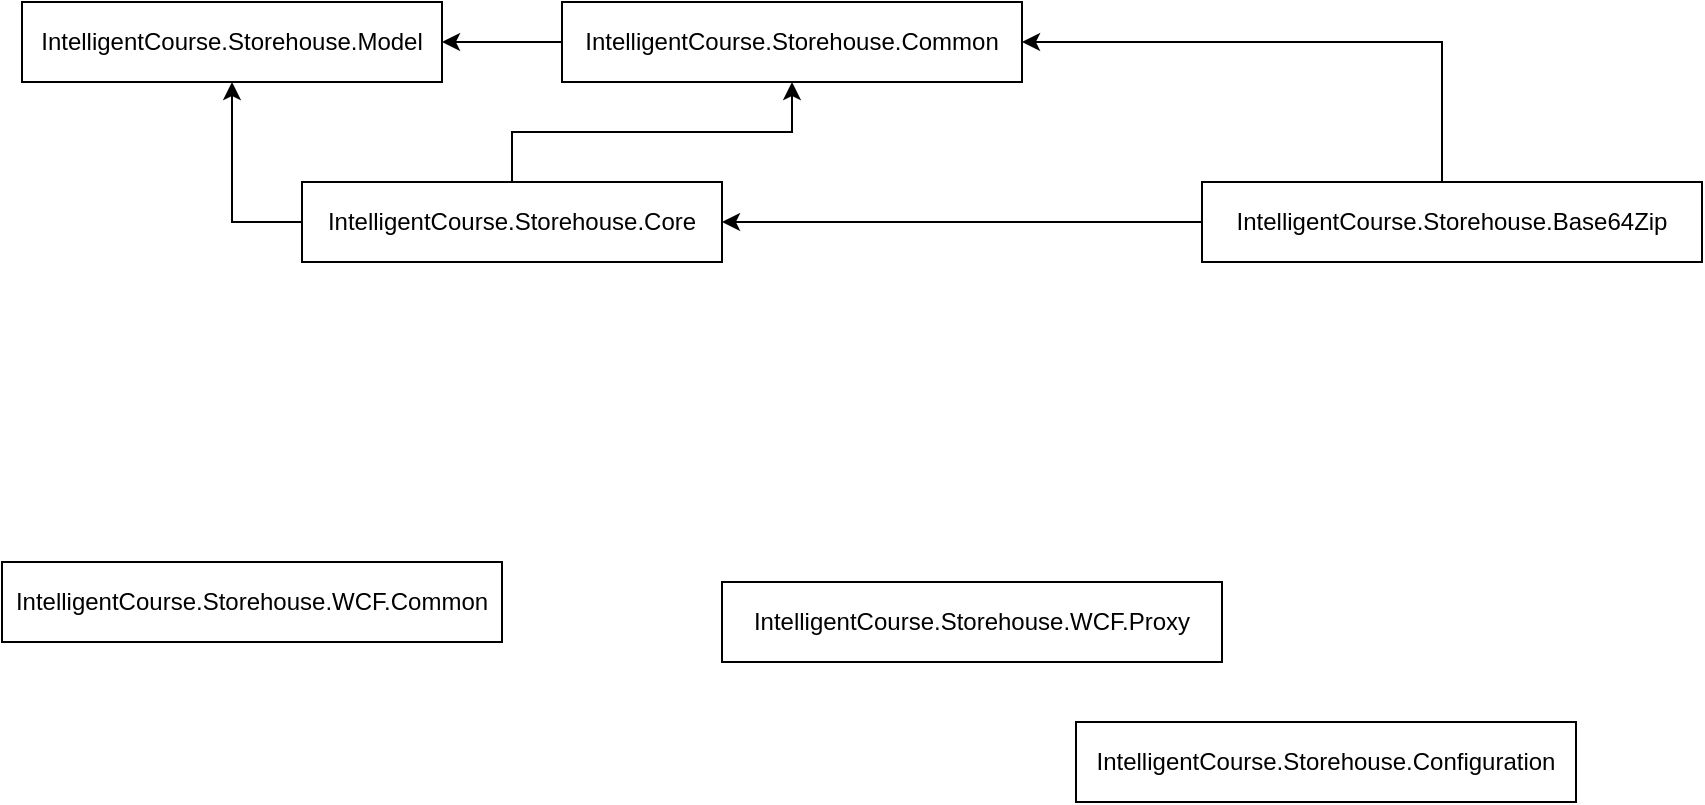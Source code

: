 <mxfile version="10.6.6" type="github"><diagram id="YJiRF4aXJ9NeFMXqyflp" name="Page-1"><mxGraphModel dx="914" dy="584" grid="1" gridSize="10" guides="1" tooltips="1" connect="1" arrows="1" fold="1" page="1" pageScale="1" pageWidth="827" pageHeight="1169" math="0" shadow="0"><root><mxCell id="0"/><mxCell id="1" parent="0"/><mxCell id="vdyiFLLOH7oIyNv-JafZ-1" value="IntelligentCourse.Storehouse.Model" style="rounded=0;whiteSpace=wrap;html=1;" vertex="1" parent="1"><mxGeometry x="50" y="170" width="210" height="40" as="geometry"/></mxCell><mxCell id="vdyiFLLOH7oIyNv-JafZ-8" style="edgeStyle=orthogonalEdgeStyle;rounded=0;orthogonalLoop=1;jettySize=auto;html=1;exitX=0;exitY=0.5;exitDx=0;exitDy=0;entryX=1;entryY=0.5;entryDx=0;entryDy=0;" edge="1" parent="1" source="vdyiFLLOH7oIyNv-JafZ-2" target="vdyiFLLOH7oIyNv-JafZ-1"><mxGeometry relative="1" as="geometry"/></mxCell><mxCell id="vdyiFLLOH7oIyNv-JafZ-2" value="IntelligentCourse.Storehouse.Common" style="rounded=0;whiteSpace=wrap;html=1;" vertex="1" parent="1"><mxGeometry x="320" y="170" width="230" height="40" as="geometry"/></mxCell><mxCell id="vdyiFLLOH7oIyNv-JafZ-3" value="IntelligentCourse.Storehouse.WCF.Common" style="rounded=0;whiteSpace=wrap;html=1;" vertex="1" parent="1"><mxGeometry x="40" y="450" width="250" height="40" as="geometry"/></mxCell><mxCell id="vdyiFLLOH7oIyNv-JafZ-4" value="IntelligentCourse.Storehouse.WCF.Proxy" style="rounded=0;whiteSpace=wrap;html=1;" vertex="1" parent="1"><mxGeometry x="400" y="460" width="250" height="40" as="geometry"/></mxCell><mxCell id="vdyiFLLOH7oIyNv-JafZ-9" style="edgeStyle=orthogonalEdgeStyle;rounded=0;orthogonalLoop=1;jettySize=auto;html=1;entryX=0.5;entryY=1;entryDx=0;entryDy=0;" edge="1" parent="1" source="vdyiFLLOH7oIyNv-JafZ-6" target="vdyiFLLOH7oIyNv-JafZ-1"><mxGeometry relative="1" as="geometry"><Array as="points"><mxPoint x="155" y="280"/></Array></mxGeometry></mxCell><mxCell id="vdyiFLLOH7oIyNv-JafZ-19" style="edgeStyle=orthogonalEdgeStyle;rounded=0;orthogonalLoop=1;jettySize=auto;html=1;entryX=0.5;entryY=1;entryDx=0;entryDy=0;" edge="1" parent="1" source="vdyiFLLOH7oIyNv-JafZ-6" target="vdyiFLLOH7oIyNv-JafZ-2"><mxGeometry relative="1" as="geometry"/></mxCell><mxCell id="vdyiFLLOH7oIyNv-JafZ-6" value="IntelligentCourse.Storehouse.Core" style="rounded=0;whiteSpace=wrap;html=1;" vertex="1" parent="1"><mxGeometry x="190" y="260" width="210" height="40" as="geometry"/></mxCell><mxCell id="vdyiFLLOH7oIyNv-JafZ-7" value="IntelligentCourse.Storehouse.Configuration" style="rounded=0;whiteSpace=wrap;html=1;" vertex="1" parent="1"><mxGeometry x="577" y="530" width="250" height="40" as="geometry"/></mxCell><mxCell id="vdyiFLLOH7oIyNv-JafZ-17" style="edgeStyle=orthogonalEdgeStyle;rounded=0;orthogonalLoop=1;jettySize=auto;html=1;entryX=1;entryY=0.5;entryDx=0;entryDy=0;" edge="1" parent="1" source="vdyiFLLOH7oIyNv-JafZ-11" target="vdyiFLLOH7oIyNv-JafZ-6"><mxGeometry relative="1" as="geometry"/></mxCell><mxCell id="vdyiFLLOH7oIyNv-JafZ-21" style="edgeStyle=orthogonalEdgeStyle;rounded=0;orthogonalLoop=1;jettySize=auto;html=1;entryX=1;entryY=0.5;entryDx=0;entryDy=0;" edge="1" parent="1" source="vdyiFLLOH7oIyNv-JafZ-11" target="vdyiFLLOH7oIyNv-JafZ-2"><mxGeometry relative="1" as="geometry"><Array as="points"><mxPoint x="760" y="190"/></Array></mxGeometry></mxCell><mxCell id="vdyiFLLOH7oIyNv-JafZ-11" value="IntelligentCourse.Storehouse.Base64Zip" style="rounded=0;whiteSpace=wrap;html=1;rotation=0;" vertex="1" parent="1"><mxGeometry x="640" y="260" width="250" height="40" as="geometry"/></mxCell></root></mxGraphModel></diagram></mxfile>